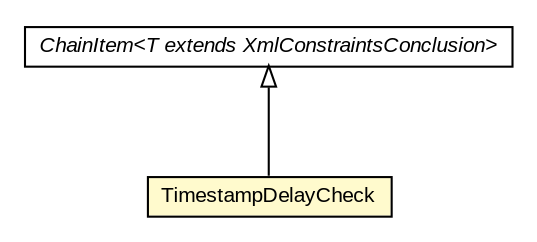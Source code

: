 #!/usr/local/bin/dot
#
# Class diagram 
# Generated by UMLGraph version R5_6-24-gf6e263 (http://www.umlgraph.org/)
#

digraph G {
	edge [fontname="arial",fontsize=10,labelfontname="arial",labelfontsize=10];
	node [fontname="arial",fontsize=10,shape=plaintext];
	nodesep=0.25;
	ranksep=0.5;
	// eu.europa.esig.dss.validation.process.ChainItem<T extends eu.europa.esig.dss.jaxb.detailedreport.XmlConstraintsConclusion>
	c722987 [label=<<table title="eu.europa.esig.dss.validation.process.ChainItem" border="0" cellborder="1" cellspacing="0" cellpadding="2" port="p" href="../../ChainItem.html">
		<tr><td><table border="0" cellspacing="0" cellpadding="1">
<tr><td align="center" balign="center"><font face="arial italic"> ChainItem&lt;T extends XmlConstraintsConclusion&gt; </font></td></tr>
		</table></td></tr>
		</table>>, URL="../../ChainItem.html", fontname="arial", fontcolor="black", fontsize=10.0];
	// eu.europa.esig.dss.validation.process.vpfltvd.checks.TimestampDelayCheck
	c723133 [label=<<table title="eu.europa.esig.dss.validation.process.vpfltvd.checks.TimestampDelayCheck" border="0" cellborder="1" cellspacing="0" cellpadding="2" port="p" bgcolor="lemonChiffon" href="./TimestampDelayCheck.html">
		<tr><td><table border="0" cellspacing="0" cellpadding="1">
<tr><td align="center" balign="center"> TimestampDelayCheck </td></tr>
		</table></td></tr>
		</table>>, URL="./TimestampDelayCheck.html", fontname="arial", fontcolor="black", fontsize=10.0];
	//eu.europa.esig.dss.validation.process.vpfltvd.checks.TimestampDelayCheck extends eu.europa.esig.dss.validation.process.ChainItem<eu.europa.esig.dss.jaxb.detailedreport.XmlValidationProcessLongTermData>
	c722987:p -> c723133:p [dir=back,arrowtail=empty];
}

